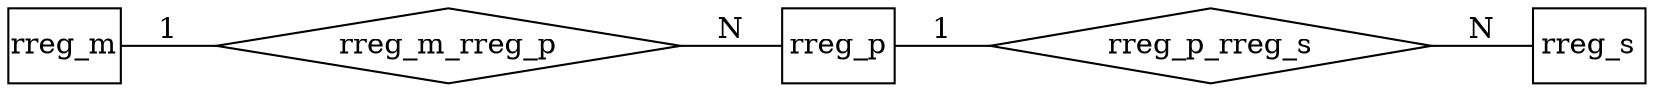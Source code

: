 digraph G {
	rankdir=LR;
	node [shape=box];
	edge [arrowhead=none];
	
	rreg_m [texlbl="\graphicspath{{/home/jmfernandez/projects/BLUEPRINT/model/schema+tools/doc-templates/BLUEPRINT/icons/}} \arrayrulecolor{Black} \begin{tabular}{ c l }  \multicolumn{2}{c}{\textbf{\hyperref[tab:rreg_m]{\Large{}Regulatory regions - Metadata File}}} \\ \hline \includegraphics[height=1.6ex]{pk.pdf} & \hyperref[column:rreg.m.analysis_id]{\textbf{analysis\_id}} \\  & \hyperref[column:rreg.m.alignment_algorithm]{alignment\_algorithm} \\  & \hyperref[column:rreg.m.analysis_group_id]{analysis\_group\_id} \\ \hyperref[column:sdata.sample.sample_id]{\includegraphics[height=1.6ex]{fk.pdf}} & \hyperref[column:rreg.m.analyzed_sample_id]{\textit{analyzed\_sample\_id}} \\  & \hyperref[column:rreg.m.assembly_version]{assembly\_version} \\ \hyperref[column:sdata.sample.sample_id]{\includegraphics[height=1.6ex]{fk.pdf}} & \hyperref[column:rreg.m.control_sample_id]{\textit{control\_sample\_id}} \\  & \hyperref[column:rreg.m.data_status]{data\_status} \\  & \hyperref[column:rreg.m.experimental_group_id]{experimental\_group\_id} \\  & \hyperref[column:rreg.m.experimental_protocol]{\textcolor{gray}{experimental\_protocol}} \\  & \hyperref[column:rreg.m.note]{\textcolor{gray}{note}} \\  & \hyperref[column:rreg.m.other_analysis_algorithm]{\textcolor{gray}{other\_analysis\_algorithm}} \\  & \hyperref[column:rreg.m.platform]{platform} \\  & \hyperref[column:rreg.m.program_versions]{\textbf{\textcolor{gray}{program\_versions}}} \\  & \hyperref[column:rreg.m.raw_data_accession]{\textcolor{gray}{raw\_data\_accession}} \\  & \hyperref[column:rreg.m.raw_data_repository]{raw\_data\_repository} \\  & \hyperref[column:rreg.m.seq_coverage]{\textcolor{gray}{seq\_coverage}} \end{tabular}",style="top color=rreg_m,rounded corners,drop shadow",margin="-0.2,0"];
	rreg_p [texlbl="\graphicspath{{/home/jmfernandez/projects/BLUEPRINT/model/schema+tools/doc-templates/BLUEPRINT/icons/}} \arrayrulecolor{Black} \begin{tabular}{ c l }  \multicolumn{2}{c}{\textbf{\hyperref[tab:rreg_p]{\Large{}Regulatory regions - Primary Analysis File}}} \\ \hline \hyperref[column:rreg.m.analysis_id]{\includegraphics[height=1.6ex]{fkpk.pdf}} & \hyperref[column:rreg.p.analysis_id]{\textit{\textbf{analysis\_id}}} \\ \includegraphics[height=1.6ex]{pk.pdf} & \hyperref[column:rreg.p.regulatory_region_id]{\textbf{regulatory\_region\_id}} \\  & \hyperref[column:rreg.p.chromosome]{chromosome} \\  & \hyperref[column:rreg.p.chromosome_end]{chromosome\_end} \\  & \hyperref[column:rreg.p.chromosome_start]{chromosome\_start} \\  & \hyperref[column:rreg.p.chromosome_strand]{\textcolor{gray}{chromosome\_strand}} \\  & \hyperref[column:rreg.p.normalized_read_count]{normalized\_read\_count} \\  & \hyperref[column:rreg.p.note]{\textcolor{gray}{note}} \\  & \hyperref[column:rreg.p.probability]{\textcolor{gray}{probability}} \\  & \hyperref[column:rreg.p.quality_score]{\textcolor{gray}{quality\_score}} \\  & \hyperref[column:rreg.p.raw_read_count]{raw\_read\_count} \\  & \hyperref[column:rreg.p.validation_platform]{\textcolor{gray}{validation\_platform}} \\  & \hyperref[column:rreg.p.validation_status]{validation\_status} \end{tabular}",style="top color=rreg_p,rounded corners,drop shadow,double distance=2pt",margin="-0.2,0"];
	rreg_s [texlbl="\graphicspath{{/home/jmfernandez/projects/BLUEPRINT/model/schema+tools/doc-templates/BLUEPRINT/icons/}} \arrayrulecolor{Black} \begin{tabular}{ c l }  \multicolumn{2}{c}{\textbf{\hyperref[tab:rreg_s]{\Large{}Regulatory regions - Secondary Analysis File}}} \\ \hline \hyperref[column:rreg.p.analysis_id]{\includegraphics[height=1.6ex]{fk.pdf}} & \hyperref[column:rreg.s.analysis_id]{\textit{analysis\_id}} \\  & \hyperref[column:rreg.s.ensembl_version]{ensembl\_version} \\  & \hyperref[column:rreg.s.gene_affected]{gene\_affected} \\  & \hyperref[column:rreg.s.note]{\textcolor{gray}{note}} \\ \hyperref[column:rreg.p.regulatory_region_id]{\includegraphics[height=1.6ex]{fk.pdf}} & \hyperref[column:rreg.s.regulatory_region_id]{\textit{regulatory\_region\_id}} \end{tabular}",style="top color=rreg_s,rounded corners,drop shadow,double distance=2pt",margin="-0.2,0"];
	
	node [shape=diamond, texlbl="Relationship"];
	
	
	rreg_p_rreg_s [style="top color=rreg_s,drop shadow,double distance=2pt"];
	rreg_p -> rreg_p_rreg_s [label="1"];
	rreg_p_rreg_s -> rreg_s [label="N",style=",double distance=2pt"];
	
	rreg_m_rreg_p [style="top color=rreg_p,drop shadow,double distance=2pt"];
	rreg_m -> rreg_m_rreg_p [label="1"];
	rreg_m_rreg_p -> rreg_p [label="N",style=",double distance=2pt"];
}
